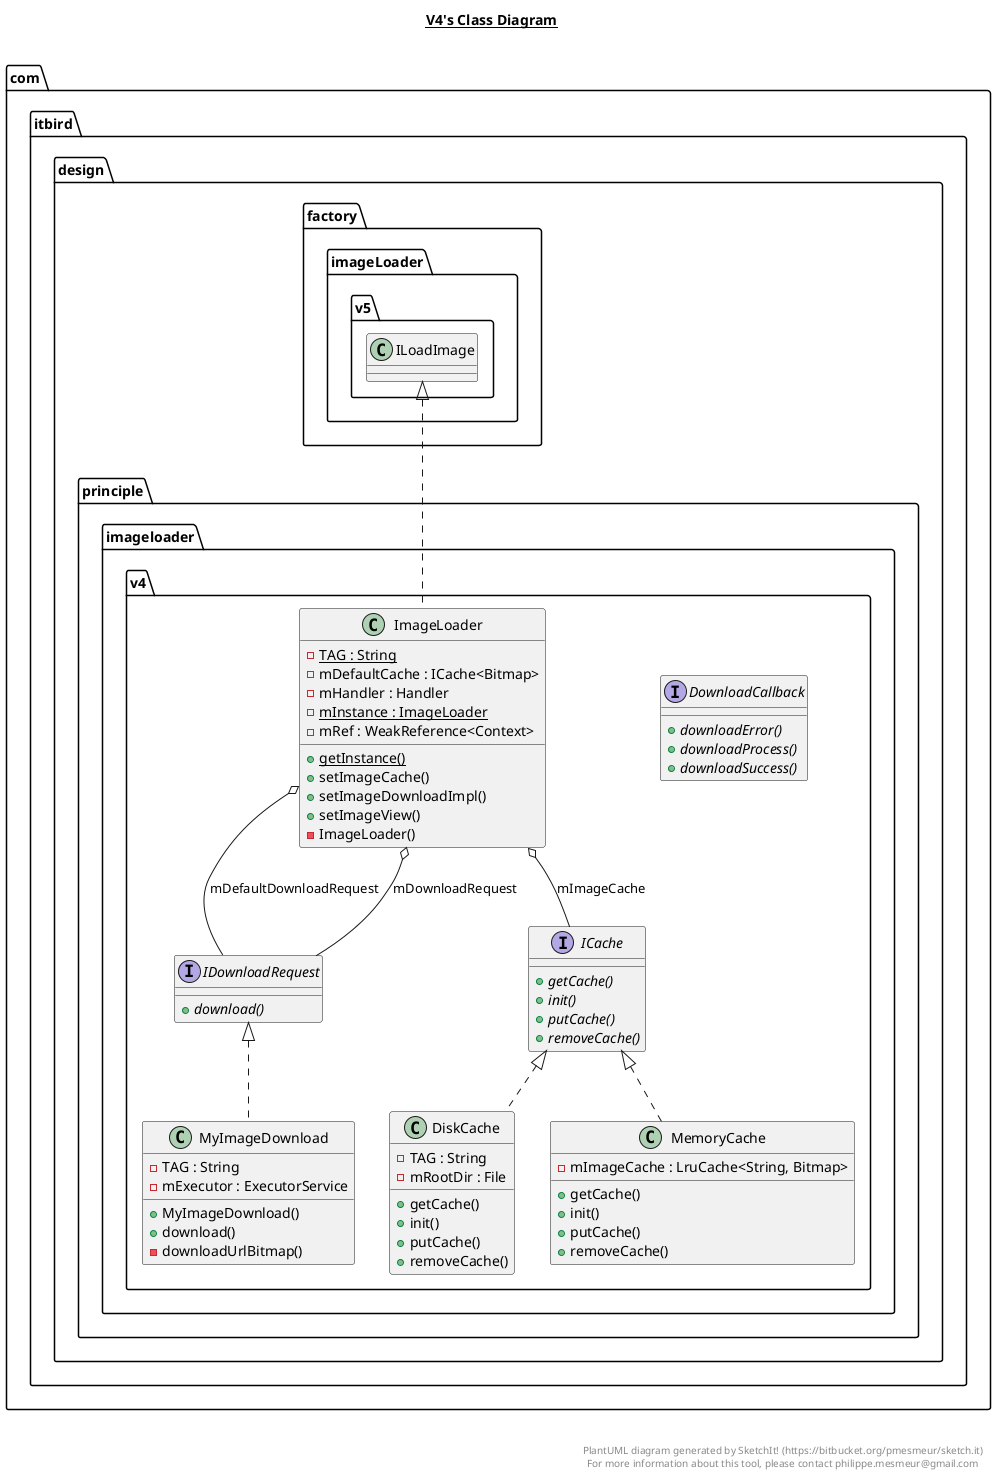 @startuml

title __V4's Class Diagram__\n

  namespace com.itbird.design {
    namespace principle {
      namespace imageloader.v4 {
        class com.itbird.design.principle.imageloader.v4.DiskCache {
            - TAG : String
            - mRootDir : File
            + getCache()
            + init()
            + putCache()
            + removeCache()
        }
      }
    }
  }
  

  namespace com.itbird.design {
    namespace principle {
      namespace imageloader.v4 {
        interface com.itbird.design.principle.imageloader.v4.DownloadCallback {
            {abstract} + downloadError()
            {abstract} + downloadProcess()
            {abstract} + downloadSuccess()
        }
      }
    }
  }
  

  namespace com.itbird.design {
    namespace principle {
      namespace imageloader.v4 {
        interface com.itbird.design.principle.imageloader.v4.ICache {
            {abstract} + getCache()
            {abstract} + init()
            {abstract} + putCache()
            {abstract} + removeCache()
        }
      }
    }
  }
  

  namespace com.itbird.design {
    namespace principle {
      namespace imageloader.v4 {
        interface com.itbird.design.principle.imageloader.v4.IDownloadRequest {
            {abstract} + download()
        }
      }
    }
  }
  

  namespace com.itbird.design {
    namespace principle {
      namespace imageloader.v4 {
        class com.itbird.design.principle.imageloader.v4.ImageLoader {
            {static} - TAG : String
            - mDefaultCache : ICache<Bitmap>
            - mHandler : Handler
            {static} - mInstance : ImageLoader
            - mRef : WeakReference<Context>
            {static} + getInstance()
            + setImageCache()
            + setImageDownloadImpl()
            + setImageView()
            - ImageLoader()
        }
      }
    }
  }
  

  namespace com.itbird.design {
    namespace principle {
      namespace imageloader.v4 {
        class com.itbird.design.principle.imageloader.v4.MemoryCache {
            - mImageCache : LruCache<String, Bitmap>
            + getCache()
            + init()
            + putCache()
            + removeCache()
        }
      }
    }
  }
  

  namespace com.itbird.design {
    namespace principle {
      namespace imageloader.v4 {
        class com.itbird.design.principle.imageloader.v4.MyImageDownload {
            - TAG : String
            - mExecutor : ExecutorService
            + MyImageDownload()
            + download()
            - downloadUrlBitmap()
        }
      }
    }
  }
  

  com.itbird.design.principle.imageloader.v4.DiskCache .up.|> com.itbird.design.principle.imageloader.v4.ICache
  com.itbird.design.principle.imageloader.v4.ImageLoader .up.|> com.itbird.design.factory.imageLoader.v5.ILoadImage
  com.itbird.design.principle.imageloader.v4.ImageLoader o-- com.itbird.design.principle.imageloader.v4.IDownloadRequest : mDefaultDownloadRequest
  com.itbird.design.principle.imageloader.v4.ImageLoader o-- com.itbird.design.principle.imageloader.v4.IDownloadRequest : mDownloadRequest
  com.itbird.design.principle.imageloader.v4.ImageLoader o-- com.itbird.design.principle.imageloader.v4.ICache : mImageCache
  com.itbird.design.principle.imageloader.v4.MemoryCache .up.|> com.itbird.design.principle.imageloader.v4.ICache
  com.itbird.design.principle.imageloader.v4.MyImageDownload .up.|> com.itbird.design.principle.imageloader.v4.IDownloadRequest


right footer


PlantUML diagram generated by SketchIt! (https://bitbucket.org/pmesmeur/sketch.it)
For more information about this tool, please contact philippe.mesmeur@gmail.com
endfooter

@enduml

